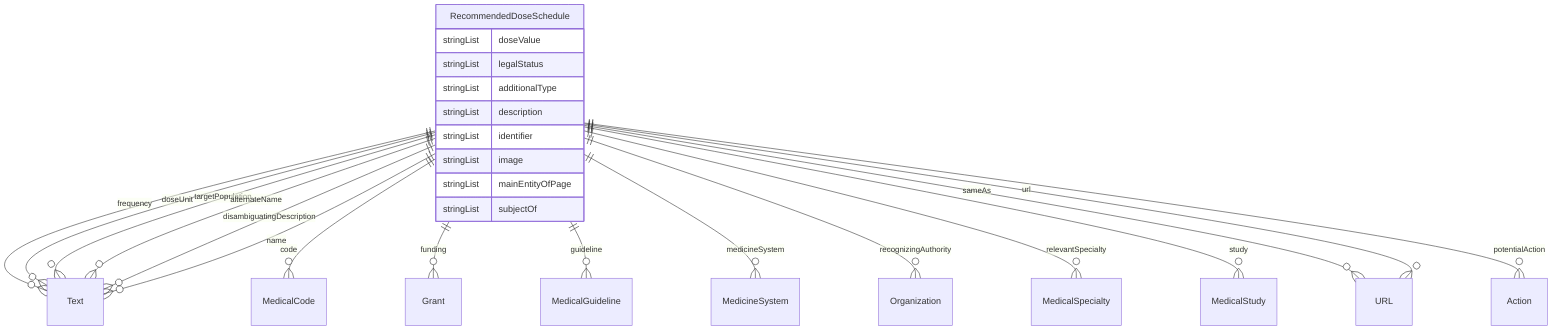 erDiagram
RecommendedDoseSchedule {
    stringList doseValue  
    stringList legalStatus  
    stringList additionalType  
    stringList description  
    stringList identifier  
    stringList image  
    stringList mainEntityOfPage  
    stringList subjectOf  
}

RecommendedDoseSchedule ||--}o Text : "frequency"
RecommendedDoseSchedule ||--}o Text : "doseUnit"
RecommendedDoseSchedule ||--}o Text : "targetPopulation"
RecommendedDoseSchedule ||--}o MedicalCode : "code"
RecommendedDoseSchedule ||--}o Grant : "funding"
RecommendedDoseSchedule ||--}o MedicalGuideline : "guideline"
RecommendedDoseSchedule ||--}o MedicineSystem : "medicineSystem"
RecommendedDoseSchedule ||--}o Organization : "recognizingAuthority"
RecommendedDoseSchedule ||--}o MedicalSpecialty : "relevantSpecialty"
RecommendedDoseSchedule ||--}o MedicalStudy : "study"
RecommendedDoseSchedule ||--}o Text : "alternateName"
RecommendedDoseSchedule ||--}o Text : "disambiguatingDescription"
RecommendedDoseSchedule ||--}o Text : "name"
RecommendedDoseSchedule ||--}o URL : "sameAs"
RecommendedDoseSchedule ||--}o Action : "potentialAction"
RecommendedDoseSchedule ||--}o URL : "url"